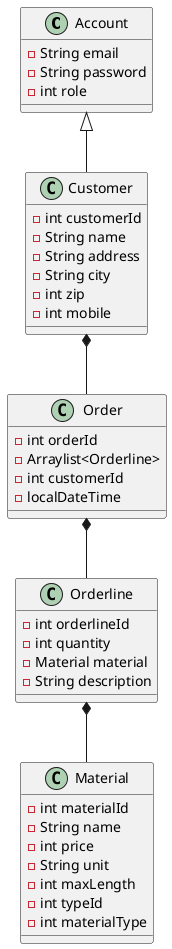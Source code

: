 @startuml
'https://plantuml.com/class-diagram

class  Account
class Order
class Material
class Orderline
class Customer


Account <|-- Customer
Order *-- Orderline
Orderline *-- Material
Customer *-- Order

Account : - String email
Account : - String password
Account : - int role

Customer : - int customerId
Customer : - String name
Customer : - String address
Customer : - String city
Customer : - int zip
Customer : - int mobile

Order : - int orderId
Order : - Arraylist<Orderline>
Order : - int customerId
Order : - localDateTime

Orderline : - int orderlineId
Orderline : - int quantity
Orderline : - Material material
Orderline : - String description

Material : - int materialId
Material : - String name
Material : - int price
Material : - String unit
Material : - int maxLength
Material : - int typeId
Material : - int materialType

@enduml
